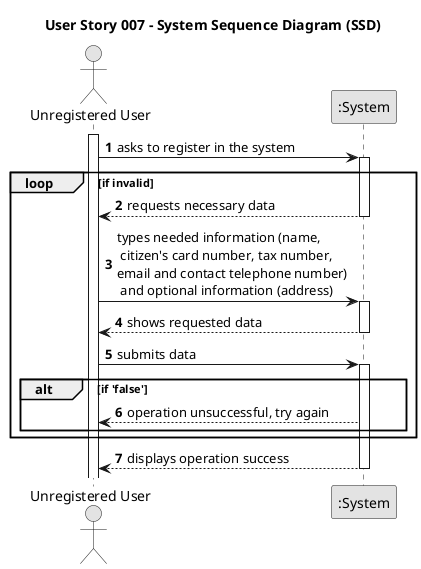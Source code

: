 @startuml
skinparam monochrome true
skinparam packageStyle rectangle
skinparam shadowing false

title User Story 007 - System Sequence Diagram (SSD)

autonumber

actor "Unregistered User" as User
participant ":System" as System

activate User

User -> System : asks to register in the system
activate System
loop if invalid
System --> User : requests necessary data

deactivate System

User -> System : types needed information (name,\n citizen's card number, tax number, \nemail and contact telephone number)\n and optional information (address)

activate System

System --> User : shows requested data

deactivate System

User -> System : submits data

activate System


alt if 'false'
System --> User : operation unsuccessful, try again

end

activate System
end

System --> User : displays operation success

deactivate System

@enduml